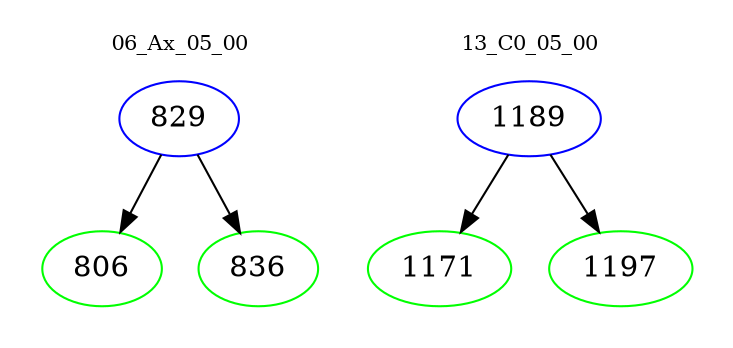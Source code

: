 digraph{
subgraph cluster_0 {
color = white
label = "06_Ax_05_00";
fontsize=10;
T0_829 [label="829", color="blue"]
T0_829 -> T0_806 [color="black"]
T0_806 [label="806", color="green"]
T0_829 -> T0_836 [color="black"]
T0_836 [label="836", color="green"]
}
subgraph cluster_1 {
color = white
label = "13_C0_05_00";
fontsize=10;
T1_1189 [label="1189", color="blue"]
T1_1189 -> T1_1171 [color="black"]
T1_1171 [label="1171", color="green"]
T1_1189 -> T1_1197 [color="black"]
T1_1197 [label="1197", color="green"]
}
}
